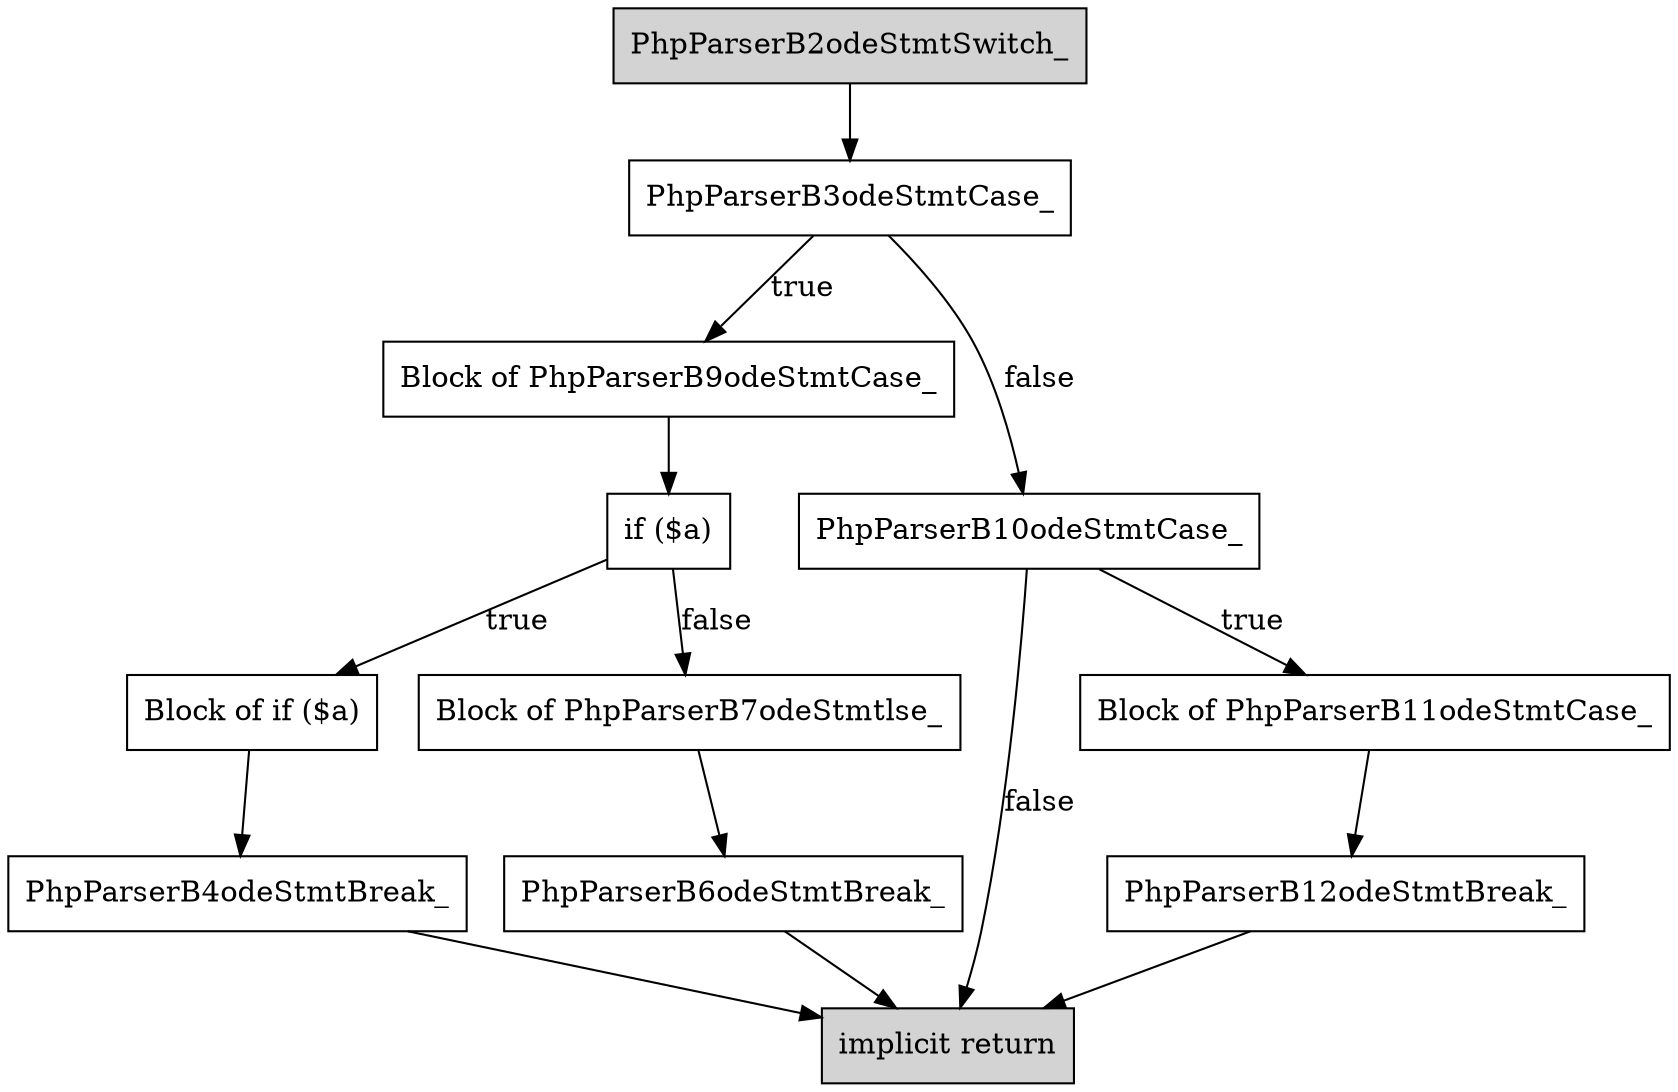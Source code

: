 digraph G {
    B1 [shape=box,label="implicit return",style=filled]
    B2 [shape=box,label="PhpParser\Node\Stmt\Switch_",style=filled]
    B2 -> B3
    B4 [shape=box,label="PhpParser\Node\Stmt\Break_"]
    B4 -> B1
    B5 [shape=box,label="Block of if ($a)"]
    B5 -> B4
    B6 [shape=box,label="PhpParser\Node\Stmt\Break_"]
    B6 -> B1
    B7 [shape=box,label="Block of PhpParser\Node\Stmt\Else_"]
    B7 -> B6
    B8 [shape=box,label="if ($a)"]
    B8 -> B5 [label="true"]
    B8 -> B7 [label="false"]
    B9 [shape=box,label="Block of PhpParser\Node\Stmt\Case_"]
    B9 -> B8
    B3 [shape=box,label="PhpParser\Node\Stmt\Case_"]
    B3 -> B9 [label="true"]
    B3 -> B10 [label="false"]
    B10 [shape=box,label="PhpParser\Node\Stmt\Case_"]
    B10 -> B11 [label="true"]
    B10 -> B1 [label="false"]
    B12 [shape=box,label="PhpParser\Node\Stmt\Break_"]
    B12 -> B1
    B11 [shape=box,label="Block of PhpParser\Node\Stmt\Case_"]
    B11 -> B12
}
